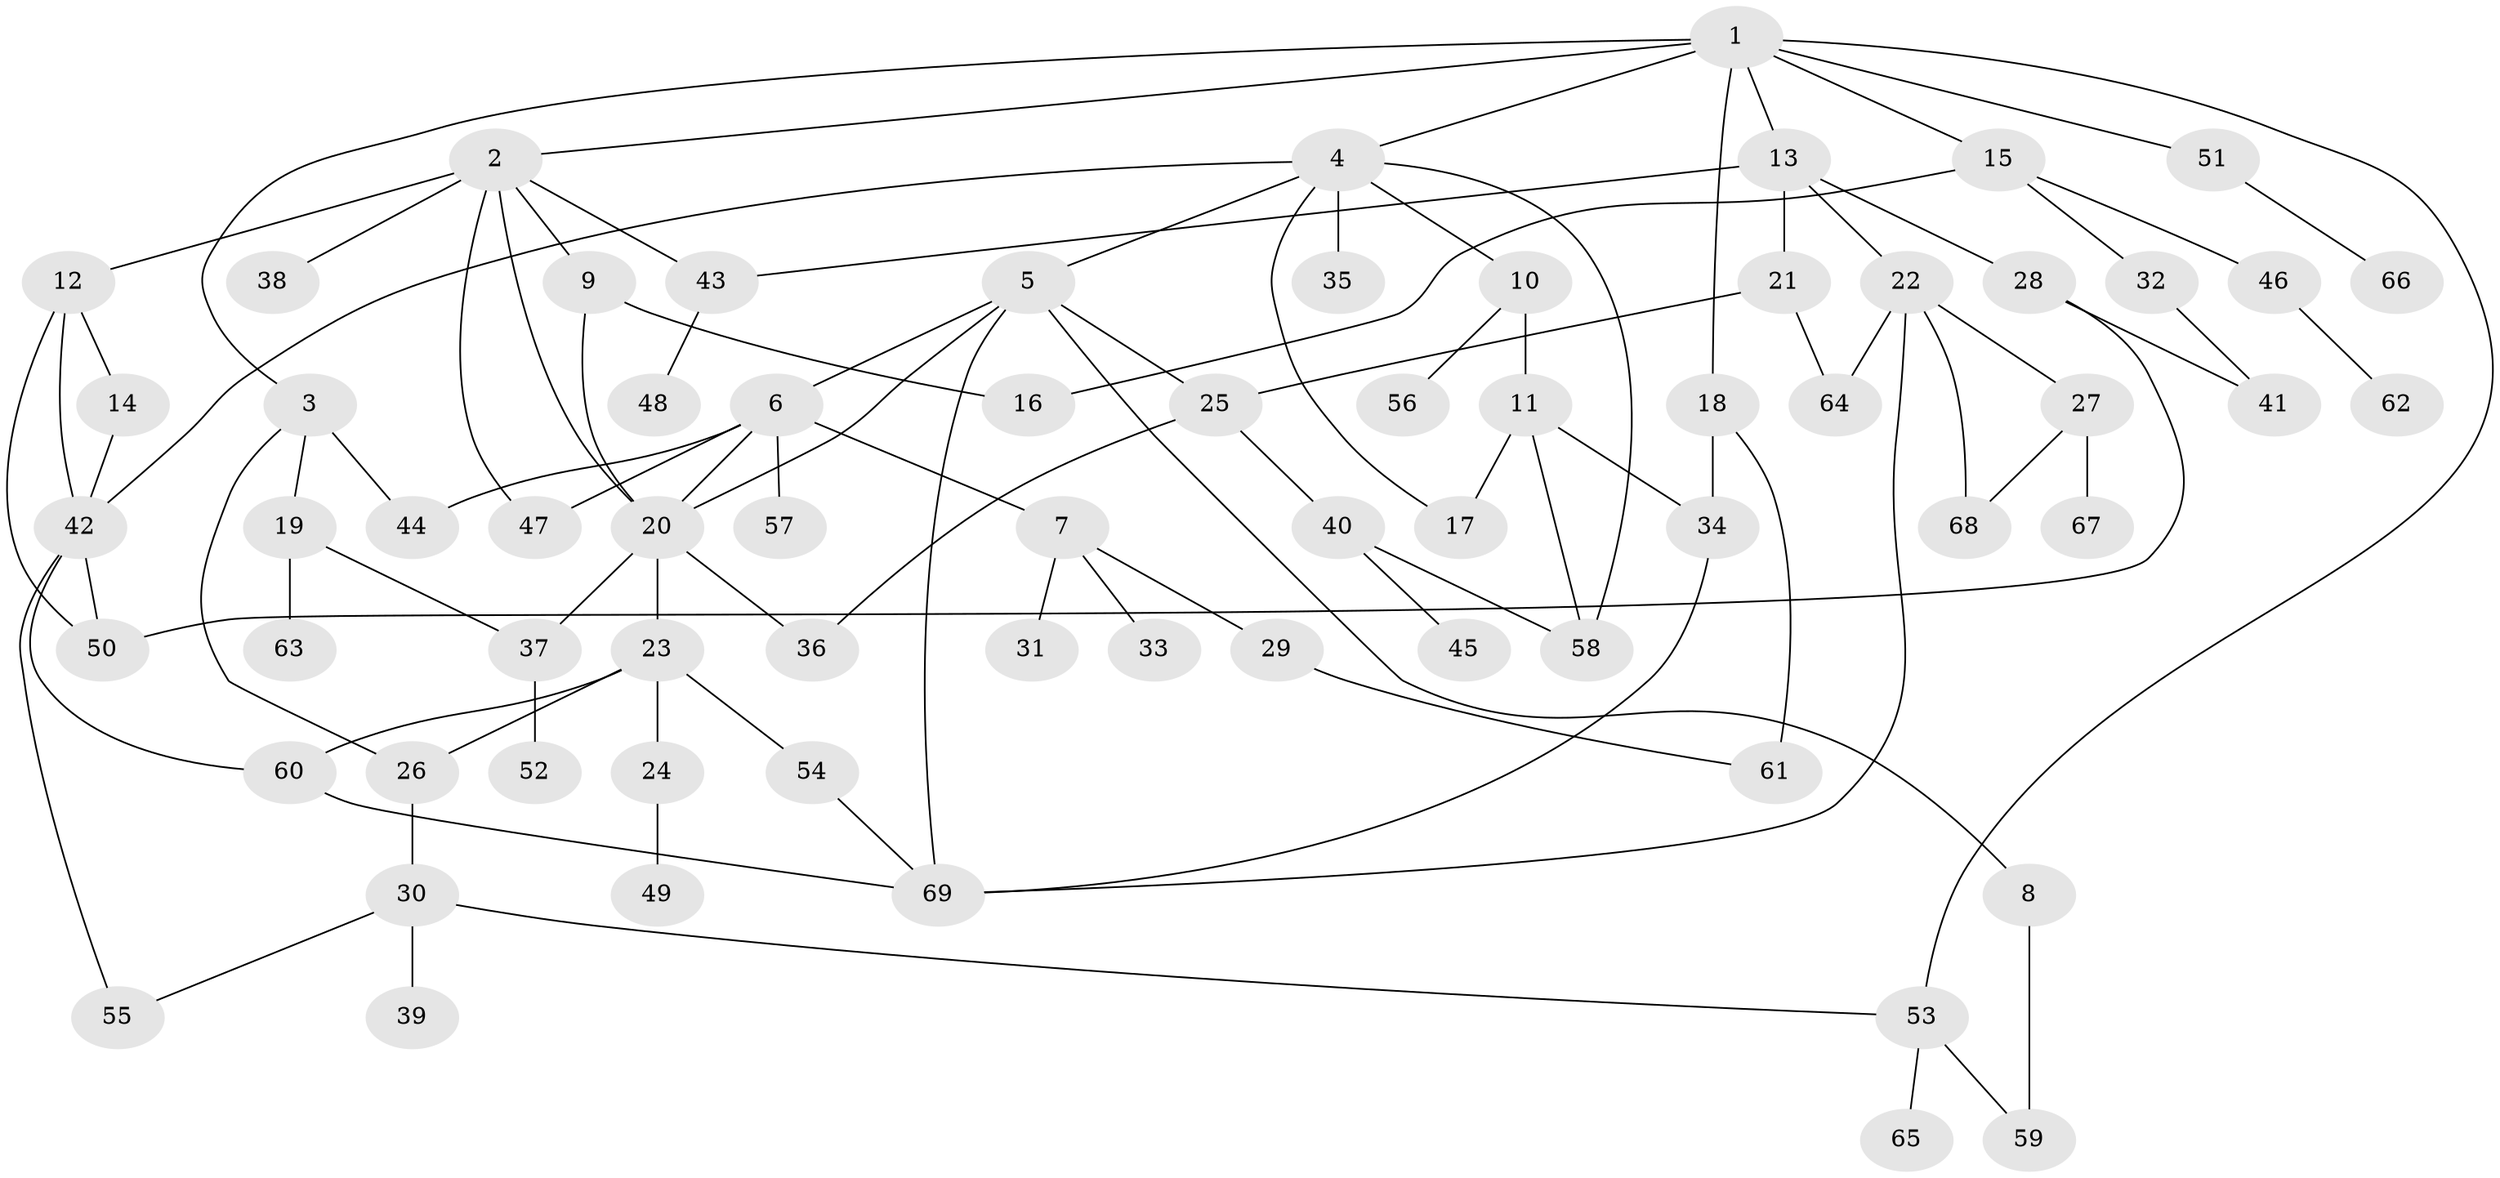 // coarse degree distribution, {14: 0.023255813953488372, 3: 0.18604651162790697, 4: 0.20930232558139536, 6: 0.046511627906976744, 5: 0.09302325581395349, 2: 0.2558139534883721, 1: 0.18604651162790697}
// Generated by graph-tools (version 1.1) at 2025/49/03/04/25 22:49:12]
// undirected, 69 vertices, 99 edges
graph export_dot {
  node [color=gray90,style=filled];
  1;
  2;
  3;
  4;
  5;
  6;
  7;
  8;
  9;
  10;
  11;
  12;
  13;
  14;
  15;
  16;
  17;
  18;
  19;
  20;
  21;
  22;
  23;
  24;
  25;
  26;
  27;
  28;
  29;
  30;
  31;
  32;
  33;
  34;
  35;
  36;
  37;
  38;
  39;
  40;
  41;
  42;
  43;
  44;
  45;
  46;
  47;
  48;
  49;
  50;
  51;
  52;
  53;
  54;
  55;
  56;
  57;
  58;
  59;
  60;
  61;
  62;
  63;
  64;
  65;
  66;
  67;
  68;
  69;
  1 -- 2;
  1 -- 3;
  1 -- 4;
  1 -- 13;
  1 -- 15;
  1 -- 18;
  1 -- 51;
  1 -- 53;
  2 -- 9;
  2 -- 12;
  2 -- 38;
  2 -- 43;
  2 -- 20;
  2 -- 47;
  3 -- 19;
  3 -- 44;
  3 -- 26;
  4 -- 5;
  4 -- 10;
  4 -- 17;
  4 -- 35;
  4 -- 42;
  4 -- 58;
  5 -- 6;
  5 -- 8;
  5 -- 25;
  5 -- 20;
  5 -- 69;
  6 -- 7;
  6 -- 47;
  6 -- 57;
  6 -- 44;
  6 -- 20;
  7 -- 29;
  7 -- 31;
  7 -- 33;
  8 -- 59;
  9 -- 20;
  9 -- 16;
  10 -- 11;
  10 -- 56;
  11 -- 34;
  11 -- 17;
  11 -- 58;
  12 -- 14;
  12 -- 50;
  12 -- 42;
  13 -- 21;
  13 -- 22;
  13 -- 28;
  13 -- 43;
  14 -- 42;
  15 -- 16;
  15 -- 32;
  15 -- 46;
  18 -- 61;
  18 -- 34;
  19 -- 63;
  19 -- 37;
  20 -- 23;
  20 -- 37;
  20 -- 36;
  21 -- 25;
  21 -- 64;
  22 -- 27;
  22 -- 68;
  22 -- 69;
  22 -- 64;
  23 -- 24;
  23 -- 26;
  23 -- 54;
  23 -- 60;
  24 -- 49;
  25 -- 36;
  25 -- 40;
  26 -- 30;
  27 -- 67;
  27 -- 68;
  28 -- 50;
  28 -- 41;
  29 -- 61;
  30 -- 39;
  30 -- 53;
  30 -- 55;
  32 -- 41;
  34 -- 69;
  37 -- 52;
  40 -- 45;
  40 -- 58;
  42 -- 55;
  42 -- 50;
  42 -- 60;
  43 -- 48;
  46 -- 62;
  51 -- 66;
  53 -- 59;
  53 -- 65;
  54 -- 69;
  60 -- 69;
}
